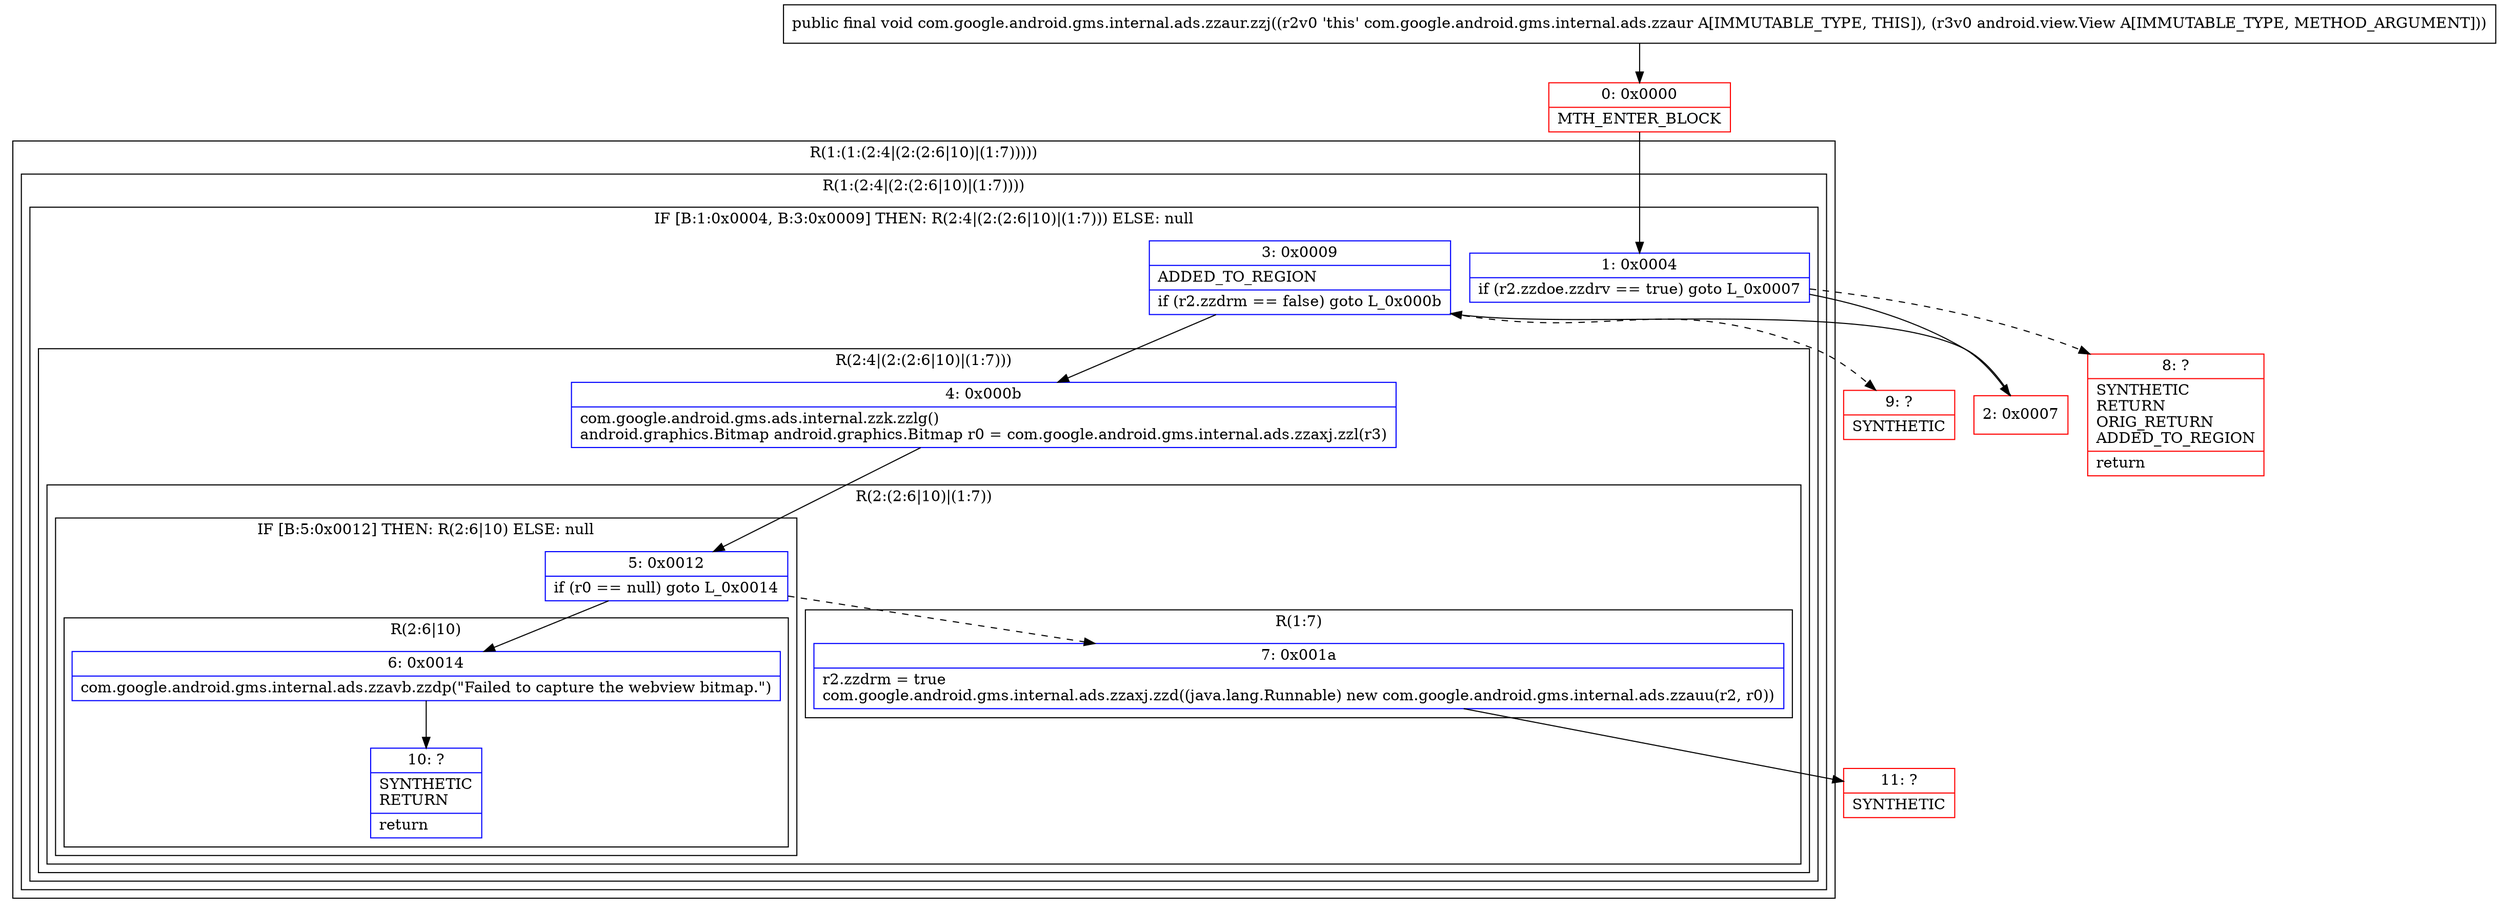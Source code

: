 digraph "CFG forcom.google.android.gms.internal.ads.zzaur.zzj(Landroid\/view\/View;)V" {
subgraph cluster_Region_1046106714 {
label = "R(1:(1:(2:4|(2:(2:6|10)|(1:7)))))";
node [shape=record,color=blue];
subgraph cluster_Region_679628271 {
label = "R(1:(2:4|(2:(2:6|10)|(1:7))))";
node [shape=record,color=blue];
subgraph cluster_IfRegion_1587023212 {
label = "IF [B:1:0x0004, B:3:0x0009] THEN: R(2:4|(2:(2:6|10)|(1:7))) ELSE: null";
node [shape=record,color=blue];
Node_1 [shape=record,label="{1\:\ 0x0004|if (r2.zzdoe.zzdrv == true) goto L_0x0007\l}"];
Node_3 [shape=record,label="{3\:\ 0x0009|ADDED_TO_REGION\l|if (r2.zzdrm == false) goto L_0x000b\l}"];
subgraph cluster_Region_458104923 {
label = "R(2:4|(2:(2:6|10)|(1:7)))";
node [shape=record,color=blue];
Node_4 [shape=record,label="{4\:\ 0x000b|com.google.android.gms.ads.internal.zzk.zzlg()\landroid.graphics.Bitmap android.graphics.Bitmap r0 = com.google.android.gms.internal.ads.zzaxj.zzl(r3)\l}"];
subgraph cluster_Region_1599281302 {
label = "R(2:(2:6|10)|(1:7))";
node [shape=record,color=blue];
subgraph cluster_IfRegion_534012991 {
label = "IF [B:5:0x0012] THEN: R(2:6|10) ELSE: null";
node [shape=record,color=blue];
Node_5 [shape=record,label="{5\:\ 0x0012|if (r0 == null) goto L_0x0014\l}"];
subgraph cluster_Region_871844260 {
label = "R(2:6|10)";
node [shape=record,color=blue];
Node_6 [shape=record,label="{6\:\ 0x0014|com.google.android.gms.internal.ads.zzavb.zzdp(\"Failed to capture the webview bitmap.\")\l}"];
Node_10 [shape=record,label="{10\:\ ?|SYNTHETIC\lRETURN\l|return\l}"];
}
}
subgraph cluster_Region_1568347738 {
label = "R(1:7)";
node [shape=record,color=blue];
Node_7 [shape=record,label="{7\:\ 0x001a|r2.zzdrm = true\lcom.google.android.gms.internal.ads.zzaxj.zzd((java.lang.Runnable) new com.google.android.gms.internal.ads.zzauu(r2, r0))\l}"];
}
}
}
}
}
}
Node_0 [shape=record,color=red,label="{0\:\ 0x0000|MTH_ENTER_BLOCK\l}"];
Node_2 [shape=record,color=red,label="{2\:\ 0x0007}"];
Node_8 [shape=record,color=red,label="{8\:\ ?|SYNTHETIC\lRETURN\lORIG_RETURN\lADDED_TO_REGION\l|return\l}"];
Node_9 [shape=record,color=red,label="{9\:\ ?|SYNTHETIC\l}"];
Node_11 [shape=record,color=red,label="{11\:\ ?|SYNTHETIC\l}"];
MethodNode[shape=record,label="{public final void com.google.android.gms.internal.ads.zzaur.zzj((r2v0 'this' com.google.android.gms.internal.ads.zzaur A[IMMUTABLE_TYPE, THIS]), (r3v0 android.view.View A[IMMUTABLE_TYPE, METHOD_ARGUMENT])) }"];
MethodNode -> Node_0;
Node_1 -> Node_2;
Node_1 -> Node_8[style=dashed];
Node_3 -> Node_4;
Node_3 -> Node_9[style=dashed];
Node_4 -> Node_5;
Node_5 -> Node_6;
Node_5 -> Node_7[style=dashed];
Node_6 -> Node_10;
Node_7 -> Node_11;
Node_0 -> Node_1;
Node_2 -> Node_3;
}

